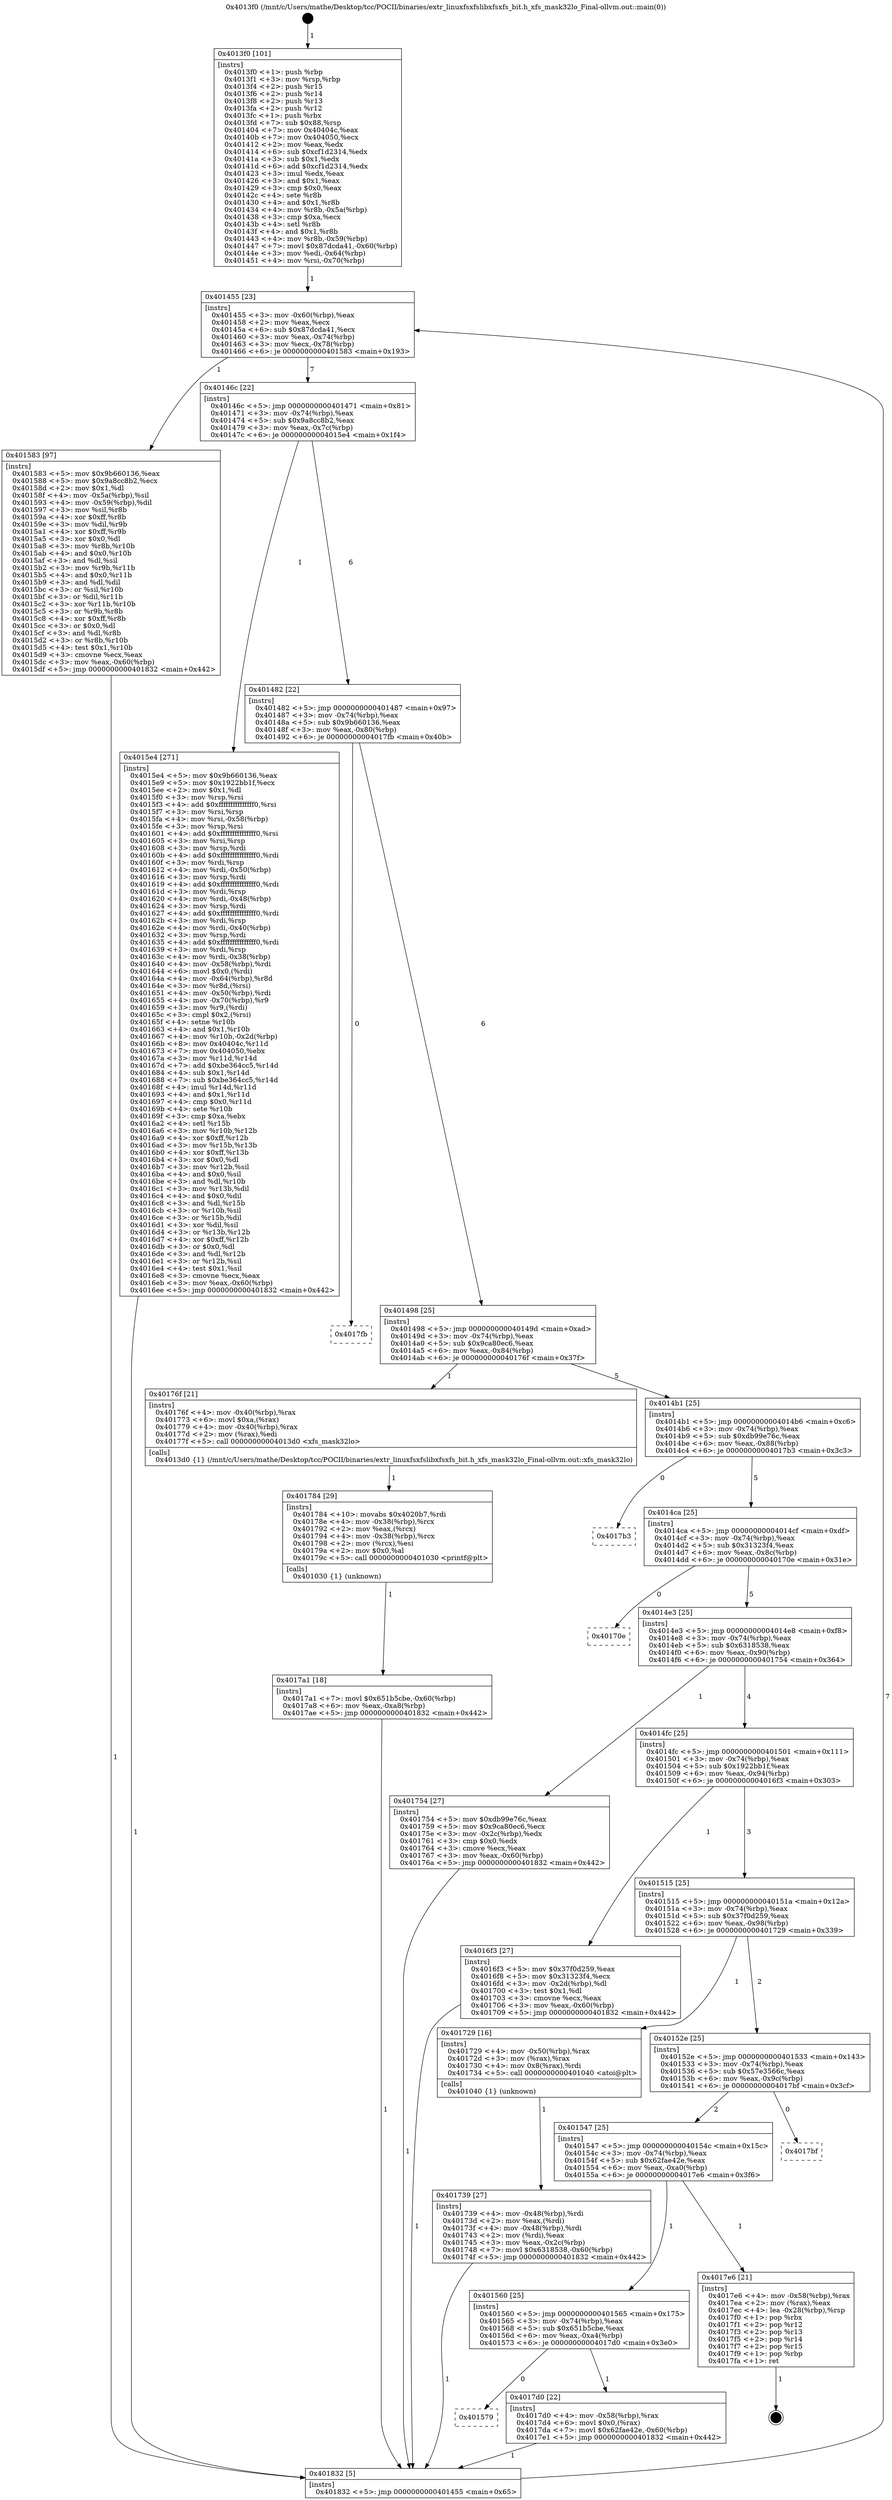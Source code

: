 digraph "0x4013f0" {
  label = "0x4013f0 (/mnt/c/Users/mathe/Desktop/tcc/POCII/binaries/extr_linuxfsxfslibxfsxfs_bit.h_xfs_mask32lo_Final-ollvm.out::main(0))"
  labelloc = "t"
  node[shape=record]

  Entry [label="",width=0.3,height=0.3,shape=circle,fillcolor=black,style=filled]
  "0x401455" [label="{
     0x401455 [23]\l
     | [instrs]\l
     &nbsp;&nbsp;0x401455 \<+3\>: mov -0x60(%rbp),%eax\l
     &nbsp;&nbsp;0x401458 \<+2\>: mov %eax,%ecx\l
     &nbsp;&nbsp;0x40145a \<+6\>: sub $0x87dcda41,%ecx\l
     &nbsp;&nbsp;0x401460 \<+3\>: mov %eax,-0x74(%rbp)\l
     &nbsp;&nbsp;0x401463 \<+3\>: mov %ecx,-0x78(%rbp)\l
     &nbsp;&nbsp;0x401466 \<+6\>: je 0000000000401583 \<main+0x193\>\l
  }"]
  "0x401583" [label="{
     0x401583 [97]\l
     | [instrs]\l
     &nbsp;&nbsp;0x401583 \<+5\>: mov $0x9b660136,%eax\l
     &nbsp;&nbsp;0x401588 \<+5\>: mov $0x9a8cc8b2,%ecx\l
     &nbsp;&nbsp;0x40158d \<+2\>: mov $0x1,%dl\l
     &nbsp;&nbsp;0x40158f \<+4\>: mov -0x5a(%rbp),%sil\l
     &nbsp;&nbsp;0x401593 \<+4\>: mov -0x59(%rbp),%dil\l
     &nbsp;&nbsp;0x401597 \<+3\>: mov %sil,%r8b\l
     &nbsp;&nbsp;0x40159a \<+4\>: xor $0xff,%r8b\l
     &nbsp;&nbsp;0x40159e \<+3\>: mov %dil,%r9b\l
     &nbsp;&nbsp;0x4015a1 \<+4\>: xor $0xff,%r9b\l
     &nbsp;&nbsp;0x4015a5 \<+3\>: xor $0x0,%dl\l
     &nbsp;&nbsp;0x4015a8 \<+3\>: mov %r8b,%r10b\l
     &nbsp;&nbsp;0x4015ab \<+4\>: and $0x0,%r10b\l
     &nbsp;&nbsp;0x4015af \<+3\>: and %dl,%sil\l
     &nbsp;&nbsp;0x4015b2 \<+3\>: mov %r9b,%r11b\l
     &nbsp;&nbsp;0x4015b5 \<+4\>: and $0x0,%r11b\l
     &nbsp;&nbsp;0x4015b9 \<+3\>: and %dl,%dil\l
     &nbsp;&nbsp;0x4015bc \<+3\>: or %sil,%r10b\l
     &nbsp;&nbsp;0x4015bf \<+3\>: or %dil,%r11b\l
     &nbsp;&nbsp;0x4015c2 \<+3\>: xor %r11b,%r10b\l
     &nbsp;&nbsp;0x4015c5 \<+3\>: or %r9b,%r8b\l
     &nbsp;&nbsp;0x4015c8 \<+4\>: xor $0xff,%r8b\l
     &nbsp;&nbsp;0x4015cc \<+3\>: or $0x0,%dl\l
     &nbsp;&nbsp;0x4015cf \<+3\>: and %dl,%r8b\l
     &nbsp;&nbsp;0x4015d2 \<+3\>: or %r8b,%r10b\l
     &nbsp;&nbsp;0x4015d5 \<+4\>: test $0x1,%r10b\l
     &nbsp;&nbsp;0x4015d9 \<+3\>: cmovne %ecx,%eax\l
     &nbsp;&nbsp;0x4015dc \<+3\>: mov %eax,-0x60(%rbp)\l
     &nbsp;&nbsp;0x4015df \<+5\>: jmp 0000000000401832 \<main+0x442\>\l
  }"]
  "0x40146c" [label="{
     0x40146c [22]\l
     | [instrs]\l
     &nbsp;&nbsp;0x40146c \<+5\>: jmp 0000000000401471 \<main+0x81\>\l
     &nbsp;&nbsp;0x401471 \<+3\>: mov -0x74(%rbp),%eax\l
     &nbsp;&nbsp;0x401474 \<+5\>: sub $0x9a8cc8b2,%eax\l
     &nbsp;&nbsp;0x401479 \<+3\>: mov %eax,-0x7c(%rbp)\l
     &nbsp;&nbsp;0x40147c \<+6\>: je 00000000004015e4 \<main+0x1f4\>\l
  }"]
  "0x401832" [label="{
     0x401832 [5]\l
     | [instrs]\l
     &nbsp;&nbsp;0x401832 \<+5\>: jmp 0000000000401455 \<main+0x65\>\l
  }"]
  "0x4013f0" [label="{
     0x4013f0 [101]\l
     | [instrs]\l
     &nbsp;&nbsp;0x4013f0 \<+1\>: push %rbp\l
     &nbsp;&nbsp;0x4013f1 \<+3\>: mov %rsp,%rbp\l
     &nbsp;&nbsp;0x4013f4 \<+2\>: push %r15\l
     &nbsp;&nbsp;0x4013f6 \<+2\>: push %r14\l
     &nbsp;&nbsp;0x4013f8 \<+2\>: push %r13\l
     &nbsp;&nbsp;0x4013fa \<+2\>: push %r12\l
     &nbsp;&nbsp;0x4013fc \<+1\>: push %rbx\l
     &nbsp;&nbsp;0x4013fd \<+7\>: sub $0x88,%rsp\l
     &nbsp;&nbsp;0x401404 \<+7\>: mov 0x40404c,%eax\l
     &nbsp;&nbsp;0x40140b \<+7\>: mov 0x404050,%ecx\l
     &nbsp;&nbsp;0x401412 \<+2\>: mov %eax,%edx\l
     &nbsp;&nbsp;0x401414 \<+6\>: sub $0xcf1d2314,%edx\l
     &nbsp;&nbsp;0x40141a \<+3\>: sub $0x1,%edx\l
     &nbsp;&nbsp;0x40141d \<+6\>: add $0xcf1d2314,%edx\l
     &nbsp;&nbsp;0x401423 \<+3\>: imul %edx,%eax\l
     &nbsp;&nbsp;0x401426 \<+3\>: and $0x1,%eax\l
     &nbsp;&nbsp;0x401429 \<+3\>: cmp $0x0,%eax\l
     &nbsp;&nbsp;0x40142c \<+4\>: sete %r8b\l
     &nbsp;&nbsp;0x401430 \<+4\>: and $0x1,%r8b\l
     &nbsp;&nbsp;0x401434 \<+4\>: mov %r8b,-0x5a(%rbp)\l
     &nbsp;&nbsp;0x401438 \<+3\>: cmp $0xa,%ecx\l
     &nbsp;&nbsp;0x40143b \<+4\>: setl %r8b\l
     &nbsp;&nbsp;0x40143f \<+4\>: and $0x1,%r8b\l
     &nbsp;&nbsp;0x401443 \<+4\>: mov %r8b,-0x59(%rbp)\l
     &nbsp;&nbsp;0x401447 \<+7\>: movl $0x87dcda41,-0x60(%rbp)\l
     &nbsp;&nbsp;0x40144e \<+3\>: mov %edi,-0x64(%rbp)\l
     &nbsp;&nbsp;0x401451 \<+4\>: mov %rsi,-0x70(%rbp)\l
  }"]
  Exit [label="",width=0.3,height=0.3,shape=circle,fillcolor=black,style=filled,peripheries=2]
  "0x4015e4" [label="{
     0x4015e4 [271]\l
     | [instrs]\l
     &nbsp;&nbsp;0x4015e4 \<+5\>: mov $0x9b660136,%eax\l
     &nbsp;&nbsp;0x4015e9 \<+5\>: mov $0x1922bb1f,%ecx\l
     &nbsp;&nbsp;0x4015ee \<+2\>: mov $0x1,%dl\l
     &nbsp;&nbsp;0x4015f0 \<+3\>: mov %rsp,%rsi\l
     &nbsp;&nbsp;0x4015f3 \<+4\>: add $0xfffffffffffffff0,%rsi\l
     &nbsp;&nbsp;0x4015f7 \<+3\>: mov %rsi,%rsp\l
     &nbsp;&nbsp;0x4015fa \<+4\>: mov %rsi,-0x58(%rbp)\l
     &nbsp;&nbsp;0x4015fe \<+3\>: mov %rsp,%rsi\l
     &nbsp;&nbsp;0x401601 \<+4\>: add $0xfffffffffffffff0,%rsi\l
     &nbsp;&nbsp;0x401605 \<+3\>: mov %rsi,%rsp\l
     &nbsp;&nbsp;0x401608 \<+3\>: mov %rsp,%rdi\l
     &nbsp;&nbsp;0x40160b \<+4\>: add $0xfffffffffffffff0,%rdi\l
     &nbsp;&nbsp;0x40160f \<+3\>: mov %rdi,%rsp\l
     &nbsp;&nbsp;0x401612 \<+4\>: mov %rdi,-0x50(%rbp)\l
     &nbsp;&nbsp;0x401616 \<+3\>: mov %rsp,%rdi\l
     &nbsp;&nbsp;0x401619 \<+4\>: add $0xfffffffffffffff0,%rdi\l
     &nbsp;&nbsp;0x40161d \<+3\>: mov %rdi,%rsp\l
     &nbsp;&nbsp;0x401620 \<+4\>: mov %rdi,-0x48(%rbp)\l
     &nbsp;&nbsp;0x401624 \<+3\>: mov %rsp,%rdi\l
     &nbsp;&nbsp;0x401627 \<+4\>: add $0xfffffffffffffff0,%rdi\l
     &nbsp;&nbsp;0x40162b \<+3\>: mov %rdi,%rsp\l
     &nbsp;&nbsp;0x40162e \<+4\>: mov %rdi,-0x40(%rbp)\l
     &nbsp;&nbsp;0x401632 \<+3\>: mov %rsp,%rdi\l
     &nbsp;&nbsp;0x401635 \<+4\>: add $0xfffffffffffffff0,%rdi\l
     &nbsp;&nbsp;0x401639 \<+3\>: mov %rdi,%rsp\l
     &nbsp;&nbsp;0x40163c \<+4\>: mov %rdi,-0x38(%rbp)\l
     &nbsp;&nbsp;0x401640 \<+4\>: mov -0x58(%rbp),%rdi\l
     &nbsp;&nbsp;0x401644 \<+6\>: movl $0x0,(%rdi)\l
     &nbsp;&nbsp;0x40164a \<+4\>: mov -0x64(%rbp),%r8d\l
     &nbsp;&nbsp;0x40164e \<+3\>: mov %r8d,(%rsi)\l
     &nbsp;&nbsp;0x401651 \<+4\>: mov -0x50(%rbp),%rdi\l
     &nbsp;&nbsp;0x401655 \<+4\>: mov -0x70(%rbp),%r9\l
     &nbsp;&nbsp;0x401659 \<+3\>: mov %r9,(%rdi)\l
     &nbsp;&nbsp;0x40165c \<+3\>: cmpl $0x2,(%rsi)\l
     &nbsp;&nbsp;0x40165f \<+4\>: setne %r10b\l
     &nbsp;&nbsp;0x401663 \<+4\>: and $0x1,%r10b\l
     &nbsp;&nbsp;0x401667 \<+4\>: mov %r10b,-0x2d(%rbp)\l
     &nbsp;&nbsp;0x40166b \<+8\>: mov 0x40404c,%r11d\l
     &nbsp;&nbsp;0x401673 \<+7\>: mov 0x404050,%ebx\l
     &nbsp;&nbsp;0x40167a \<+3\>: mov %r11d,%r14d\l
     &nbsp;&nbsp;0x40167d \<+7\>: add $0xbe364cc5,%r14d\l
     &nbsp;&nbsp;0x401684 \<+4\>: sub $0x1,%r14d\l
     &nbsp;&nbsp;0x401688 \<+7\>: sub $0xbe364cc5,%r14d\l
     &nbsp;&nbsp;0x40168f \<+4\>: imul %r14d,%r11d\l
     &nbsp;&nbsp;0x401693 \<+4\>: and $0x1,%r11d\l
     &nbsp;&nbsp;0x401697 \<+4\>: cmp $0x0,%r11d\l
     &nbsp;&nbsp;0x40169b \<+4\>: sete %r10b\l
     &nbsp;&nbsp;0x40169f \<+3\>: cmp $0xa,%ebx\l
     &nbsp;&nbsp;0x4016a2 \<+4\>: setl %r15b\l
     &nbsp;&nbsp;0x4016a6 \<+3\>: mov %r10b,%r12b\l
     &nbsp;&nbsp;0x4016a9 \<+4\>: xor $0xff,%r12b\l
     &nbsp;&nbsp;0x4016ad \<+3\>: mov %r15b,%r13b\l
     &nbsp;&nbsp;0x4016b0 \<+4\>: xor $0xff,%r13b\l
     &nbsp;&nbsp;0x4016b4 \<+3\>: xor $0x0,%dl\l
     &nbsp;&nbsp;0x4016b7 \<+3\>: mov %r12b,%sil\l
     &nbsp;&nbsp;0x4016ba \<+4\>: and $0x0,%sil\l
     &nbsp;&nbsp;0x4016be \<+3\>: and %dl,%r10b\l
     &nbsp;&nbsp;0x4016c1 \<+3\>: mov %r13b,%dil\l
     &nbsp;&nbsp;0x4016c4 \<+4\>: and $0x0,%dil\l
     &nbsp;&nbsp;0x4016c8 \<+3\>: and %dl,%r15b\l
     &nbsp;&nbsp;0x4016cb \<+3\>: or %r10b,%sil\l
     &nbsp;&nbsp;0x4016ce \<+3\>: or %r15b,%dil\l
     &nbsp;&nbsp;0x4016d1 \<+3\>: xor %dil,%sil\l
     &nbsp;&nbsp;0x4016d4 \<+3\>: or %r13b,%r12b\l
     &nbsp;&nbsp;0x4016d7 \<+4\>: xor $0xff,%r12b\l
     &nbsp;&nbsp;0x4016db \<+3\>: or $0x0,%dl\l
     &nbsp;&nbsp;0x4016de \<+3\>: and %dl,%r12b\l
     &nbsp;&nbsp;0x4016e1 \<+3\>: or %r12b,%sil\l
     &nbsp;&nbsp;0x4016e4 \<+4\>: test $0x1,%sil\l
     &nbsp;&nbsp;0x4016e8 \<+3\>: cmovne %ecx,%eax\l
     &nbsp;&nbsp;0x4016eb \<+3\>: mov %eax,-0x60(%rbp)\l
     &nbsp;&nbsp;0x4016ee \<+5\>: jmp 0000000000401832 \<main+0x442\>\l
  }"]
  "0x401482" [label="{
     0x401482 [22]\l
     | [instrs]\l
     &nbsp;&nbsp;0x401482 \<+5\>: jmp 0000000000401487 \<main+0x97\>\l
     &nbsp;&nbsp;0x401487 \<+3\>: mov -0x74(%rbp),%eax\l
     &nbsp;&nbsp;0x40148a \<+5\>: sub $0x9b660136,%eax\l
     &nbsp;&nbsp;0x40148f \<+3\>: mov %eax,-0x80(%rbp)\l
     &nbsp;&nbsp;0x401492 \<+6\>: je 00000000004017fb \<main+0x40b\>\l
  }"]
  "0x401579" [label="{
     0x401579\l
  }", style=dashed]
  "0x4017d0" [label="{
     0x4017d0 [22]\l
     | [instrs]\l
     &nbsp;&nbsp;0x4017d0 \<+4\>: mov -0x58(%rbp),%rax\l
     &nbsp;&nbsp;0x4017d4 \<+6\>: movl $0x0,(%rax)\l
     &nbsp;&nbsp;0x4017da \<+7\>: movl $0x62fae42e,-0x60(%rbp)\l
     &nbsp;&nbsp;0x4017e1 \<+5\>: jmp 0000000000401832 \<main+0x442\>\l
  }"]
  "0x4017fb" [label="{
     0x4017fb\l
  }", style=dashed]
  "0x401498" [label="{
     0x401498 [25]\l
     | [instrs]\l
     &nbsp;&nbsp;0x401498 \<+5\>: jmp 000000000040149d \<main+0xad\>\l
     &nbsp;&nbsp;0x40149d \<+3\>: mov -0x74(%rbp),%eax\l
     &nbsp;&nbsp;0x4014a0 \<+5\>: sub $0x9ca80ec6,%eax\l
     &nbsp;&nbsp;0x4014a5 \<+6\>: mov %eax,-0x84(%rbp)\l
     &nbsp;&nbsp;0x4014ab \<+6\>: je 000000000040176f \<main+0x37f\>\l
  }"]
  "0x401560" [label="{
     0x401560 [25]\l
     | [instrs]\l
     &nbsp;&nbsp;0x401560 \<+5\>: jmp 0000000000401565 \<main+0x175\>\l
     &nbsp;&nbsp;0x401565 \<+3\>: mov -0x74(%rbp),%eax\l
     &nbsp;&nbsp;0x401568 \<+5\>: sub $0x651b5cbe,%eax\l
     &nbsp;&nbsp;0x40156d \<+6\>: mov %eax,-0xa4(%rbp)\l
     &nbsp;&nbsp;0x401573 \<+6\>: je 00000000004017d0 \<main+0x3e0\>\l
  }"]
  "0x40176f" [label="{
     0x40176f [21]\l
     | [instrs]\l
     &nbsp;&nbsp;0x40176f \<+4\>: mov -0x40(%rbp),%rax\l
     &nbsp;&nbsp;0x401773 \<+6\>: movl $0xa,(%rax)\l
     &nbsp;&nbsp;0x401779 \<+4\>: mov -0x40(%rbp),%rax\l
     &nbsp;&nbsp;0x40177d \<+2\>: mov (%rax),%edi\l
     &nbsp;&nbsp;0x40177f \<+5\>: call 00000000004013d0 \<xfs_mask32lo\>\l
     | [calls]\l
     &nbsp;&nbsp;0x4013d0 \{1\} (/mnt/c/Users/mathe/Desktop/tcc/POCII/binaries/extr_linuxfsxfslibxfsxfs_bit.h_xfs_mask32lo_Final-ollvm.out::xfs_mask32lo)\l
  }"]
  "0x4014b1" [label="{
     0x4014b1 [25]\l
     | [instrs]\l
     &nbsp;&nbsp;0x4014b1 \<+5\>: jmp 00000000004014b6 \<main+0xc6\>\l
     &nbsp;&nbsp;0x4014b6 \<+3\>: mov -0x74(%rbp),%eax\l
     &nbsp;&nbsp;0x4014b9 \<+5\>: sub $0xdb99e76c,%eax\l
     &nbsp;&nbsp;0x4014be \<+6\>: mov %eax,-0x88(%rbp)\l
     &nbsp;&nbsp;0x4014c4 \<+6\>: je 00000000004017b3 \<main+0x3c3\>\l
  }"]
  "0x4017e6" [label="{
     0x4017e6 [21]\l
     | [instrs]\l
     &nbsp;&nbsp;0x4017e6 \<+4\>: mov -0x58(%rbp),%rax\l
     &nbsp;&nbsp;0x4017ea \<+2\>: mov (%rax),%eax\l
     &nbsp;&nbsp;0x4017ec \<+4\>: lea -0x28(%rbp),%rsp\l
     &nbsp;&nbsp;0x4017f0 \<+1\>: pop %rbx\l
     &nbsp;&nbsp;0x4017f1 \<+2\>: pop %r12\l
     &nbsp;&nbsp;0x4017f3 \<+2\>: pop %r13\l
     &nbsp;&nbsp;0x4017f5 \<+2\>: pop %r14\l
     &nbsp;&nbsp;0x4017f7 \<+2\>: pop %r15\l
     &nbsp;&nbsp;0x4017f9 \<+1\>: pop %rbp\l
     &nbsp;&nbsp;0x4017fa \<+1\>: ret\l
  }"]
  "0x4017b3" [label="{
     0x4017b3\l
  }", style=dashed]
  "0x4014ca" [label="{
     0x4014ca [25]\l
     | [instrs]\l
     &nbsp;&nbsp;0x4014ca \<+5\>: jmp 00000000004014cf \<main+0xdf\>\l
     &nbsp;&nbsp;0x4014cf \<+3\>: mov -0x74(%rbp),%eax\l
     &nbsp;&nbsp;0x4014d2 \<+5\>: sub $0x31323f4,%eax\l
     &nbsp;&nbsp;0x4014d7 \<+6\>: mov %eax,-0x8c(%rbp)\l
     &nbsp;&nbsp;0x4014dd \<+6\>: je 000000000040170e \<main+0x31e\>\l
  }"]
  "0x401547" [label="{
     0x401547 [25]\l
     | [instrs]\l
     &nbsp;&nbsp;0x401547 \<+5\>: jmp 000000000040154c \<main+0x15c\>\l
     &nbsp;&nbsp;0x40154c \<+3\>: mov -0x74(%rbp),%eax\l
     &nbsp;&nbsp;0x40154f \<+5\>: sub $0x62fae42e,%eax\l
     &nbsp;&nbsp;0x401554 \<+6\>: mov %eax,-0xa0(%rbp)\l
     &nbsp;&nbsp;0x40155a \<+6\>: je 00000000004017e6 \<main+0x3f6\>\l
  }"]
  "0x40170e" [label="{
     0x40170e\l
  }", style=dashed]
  "0x4014e3" [label="{
     0x4014e3 [25]\l
     | [instrs]\l
     &nbsp;&nbsp;0x4014e3 \<+5\>: jmp 00000000004014e8 \<main+0xf8\>\l
     &nbsp;&nbsp;0x4014e8 \<+3\>: mov -0x74(%rbp),%eax\l
     &nbsp;&nbsp;0x4014eb \<+5\>: sub $0x6318538,%eax\l
     &nbsp;&nbsp;0x4014f0 \<+6\>: mov %eax,-0x90(%rbp)\l
     &nbsp;&nbsp;0x4014f6 \<+6\>: je 0000000000401754 \<main+0x364\>\l
  }"]
  "0x4017bf" [label="{
     0x4017bf\l
  }", style=dashed]
  "0x401754" [label="{
     0x401754 [27]\l
     | [instrs]\l
     &nbsp;&nbsp;0x401754 \<+5\>: mov $0xdb99e76c,%eax\l
     &nbsp;&nbsp;0x401759 \<+5\>: mov $0x9ca80ec6,%ecx\l
     &nbsp;&nbsp;0x40175e \<+3\>: mov -0x2c(%rbp),%edx\l
     &nbsp;&nbsp;0x401761 \<+3\>: cmp $0x0,%edx\l
     &nbsp;&nbsp;0x401764 \<+3\>: cmove %ecx,%eax\l
     &nbsp;&nbsp;0x401767 \<+3\>: mov %eax,-0x60(%rbp)\l
     &nbsp;&nbsp;0x40176a \<+5\>: jmp 0000000000401832 \<main+0x442\>\l
  }"]
  "0x4014fc" [label="{
     0x4014fc [25]\l
     | [instrs]\l
     &nbsp;&nbsp;0x4014fc \<+5\>: jmp 0000000000401501 \<main+0x111\>\l
     &nbsp;&nbsp;0x401501 \<+3\>: mov -0x74(%rbp),%eax\l
     &nbsp;&nbsp;0x401504 \<+5\>: sub $0x1922bb1f,%eax\l
     &nbsp;&nbsp;0x401509 \<+6\>: mov %eax,-0x94(%rbp)\l
     &nbsp;&nbsp;0x40150f \<+6\>: je 00000000004016f3 \<main+0x303\>\l
  }"]
  "0x4017a1" [label="{
     0x4017a1 [18]\l
     | [instrs]\l
     &nbsp;&nbsp;0x4017a1 \<+7\>: movl $0x651b5cbe,-0x60(%rbp)\l
     &nbsp;&nbsp;0x4017a8 \<+6\>: mov %eax,-0xa8(%rbp)\l
     &nbsp;&nbsp;0x4017ae \<+5\>: jmp 0000000000401832 \<main+0x442\>\l
  }"]
  "0x4016f3" [label="{
     0x4016f3 [27]\l
     | [instrs]\l
     &nbsp;&nbsp;0x4016f3 \<+5\>: mov $0x37f0d259,%eax\l
     &nbsp;&nbsp;0x4016f8 \<+5\>: mov $0x31323f4,%ecx\l
     &nbsp;&nbsp;0x4016fd \<+3\>: mov -0x2d(%rbp),%dl\l
     &nbsp;&nbsp;0x401700 \<+3\>: test $0x1,%dl\l
     &nbsp;&nbsp;0x401703 \<+3\>: cmovne %ecx,%eax\l
     &nbsp;&nbsp;0x401706 \<+3\>: mov %eax,-0x60(%rbp)\l
     &nbsp;&nbsp;0x401709 \<+5\>: jmp 0000000000401832 \<main+0x442\>\l
  }"]
  "0x401515" [label="{
     0x401515 [25]\l
     | [instrs]\l
     &nbsp;&nbsp;0x401515 \<+5\>: jmp 000000000040151a \<main+0x12a\>\l
     &nbsp;&nbsp;0x40151a \<+3\>: mov -0x74(%rbp),%eax\l
     &nbsp;&nbsp;0x40151d \<+5\>: sub $0x37f0d259,%eax\l
     &nbsp;&nbsp;0x401522 \<+6\>: mov %eax,-0x98(%rbp)\l
     &nbsp;&nbsp;0x401528 \<+6\>: je 0000000000401729 \<main+0x339\>\l
  }"]
  "0x401784" [label="{
     0x401784 [29]\l
     | [instrs]\l
     &nbsp;&nbsp;0x401784 \<+10\>: movabs $0x4020b7,%rdi\l
     &nbsp;&nbsp;0x40178e \<+4\>: mov -0x38(%rbp),%rcx\l
     &nbsp;&nbsp;0x401792 \<+2\>: mov %eax,(%rcx)\l
     &nbsp;&nbsp;0x401794 \<+4\>: mov -0x38(%rbp),%rcx\l
     &nbsp;&nbsp;0x401798 \<+2\>: mov (%rcx),%esi\l
     &nbsp;&nbsp;0x40179a \<+2\>: mov $0x0,%al\l
     &nbsp;&nbsp;0x40179c \<+5\>: call 0000000000401030 \<printf@plt\>\l
     | [calls]\l
     &nbsp;&nbsp;0x401030 \{1\} (unknown)\l
  }"]
  "0x401729" [label="{
     0x401729 [16]\l
     | [instrs]\l
     &nbsp;&nbsp;0x401729 \<+4\>: mov -0x50(%rbp),%rax\l
     &nbsp;&nbsp;0x40172d \<+3\>: mov (%rax),%rax\l
     &nbsp;&nbsp;0x401730 \<+4\>: mov 0x8(%rax),%rdi\l
     &nbsp;&nbsp;0x401734 \<+5\>: call 0000000000401040 \<atoi@plt\>\l
     | [calls]\l
     &nbsp;&nbsp;0x401040 \{1\} (unknown)\l
  }"]
  "0x40152e" [label="{
     0x40152e [25]\l
     | [instrs]\l
     &nbsp;&nbsp;0x40152e \<+5\>: jmp 0000000000401533 \<main+0x143\>\l
     &nbsp;&nbsp;0x401533 \<+3\>: mov -0x74(%rbp),%eax\l
     &nbsp;&nbsp;0x401536 \<+5\>: sub $0x57e3566c,%eax\l
     &nbsp;&nbsp;0x40153b \<+6\>: mov %eax,-0x9c(%rbp)\l
     &nbsp;&nbsp;0x401541 \<+6\>: je 00000000004017bf \<main+0x3cf\>\l
  }"]
  "0x401739" [label="{
     0x401739 [27]\l
     | [instrs]\l
     &nbsp;&nbsp;0x401739 \<+4\>: mov -0x48(%rbp),%rdi\l
     &nbsp;&nbsp;0x40173d \<+2\>: mov %eax,(%rdi)\l
     &nbsp;&nbsp;0x40173f \<+4\>: mov -0x48(%rbp),%rdi\l
     &nbsp;&nbsp;0x401743 \<+2\>: mov (%rdi),%eax\l
     &nbsp;&nbsp;0x401745 \<+3\>: mov %eax,-0x2c(%rbp)\l
     &nbsp;&nbsp;0x401748 \<+7\>: movl $0x6318538,-0x60(%rbp)\l
     &nbsp;&nbsp;0x40174f \<+5\>: jmp 0000000000401832 \<main+0x442\>\l
  }"]
  Entry -> "0x4013f0" [label=" 1"]
  "0x401455" -> "0x401583" [label=" 1"]
  "0x401455" -> "0x40146c" [label=" 7"]
  "0x401583" -> "0x401832" [label=" 1"]
  "0x4013f0" -> "0x401455" [label=" 1"]
  "0x401832" -> "0x401455" [label=" 7"]
  "0x4017e6" -> Exit [label=" 1"]
  "0x40146c" -> "0x4015e4" [label=" 1"]
  "0x40146c" -> "0x401482" [label=" 6"]
  "0x4017d0" -> "0x401832" [label=" 1"]
  "0x4015e4" -> "0x401832" [label=" 1"]
  "0x401560" -> "0x401579" [label=" 0"]
  "0x401482" -> "0x4017fb" [label=" 0"]
  "0x401482" -> "0x401498" [label=" 6"]
  "0x401560" -> "0x4017d0" [label=" 1"]
  "0x401498" -> "0x40176f" [label=" 1"]
  "0x401498" -> "0x4014b1" [label=" 5"]
  "0x401547" -> "0x401560" [label=" 1"]
  "0x4014b1" -> "0x4017b3" [label=" 0"]
  "0x4014b1" -> "0x4014ca" [label=" 5"]
  "0x401547" -> "0x4017e6" [label=" 1"]
  "0x4014ca" -> "0x40170e" [label=" 0"]
  "0x4014ca" -> "0x4014e3" [label=" 5"]
  "0x40152e" -> "0x401547" [label=" 2"]
  "0x4014e3" -> "0x401754" [label=" 1"]
  "0x4014e3" -> "0x4014fc" [label=" 4"]
  "0x40152e" -> "0x4017bf" [label=" 0"]
  "0x4014fc" -> "0x4016f3" [label=" 1"]
  "0x4014fc" -> "0x401515" [label=" 3"]
  "0x4016f3" -> "0x401832" [label=" 1"]
  "0x4017a1" -> "0x401832" [label=" 1"]
  "0x401515" -> "0x401729" [label=" 1"]
  "0x401515" -> "0x40152e" [label=" 2"]
  "0x401729" -> "0x401739" [label=" 1"]
  "0x401739" -> "0x401832" [label=" 1"]
  "0x401754" -> "0x401832" [label=" 1"]
  "0x40176f" -> "0x401784" [label=" 1"]
  "0x401784" -> "0x4017a1" [label=" 1"]
}
